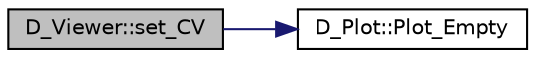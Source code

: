 digraph "D_Viewer::set_CV"
{
 // LATEX_PDF_SIZE
  edge [fontname="Helvetica",fontsize="10",labelfontname="Helvetica",labelfontsize="10"];
  node [fontname="Helvetica",fontsize="10",shape=record];
  rankdir="LR";
  Node1 [label="D_Viewer::set_CV",height=0.2,width=0.4,color="black", fillcolor="grey75", style="filled", fontcolor="black",tooltip=" "];
  Node1 -> Node2 [color="midnightblue",fontsize="10",style="solid"];
  Node2 [label="D_Plot::Plot_Empty",height=0.2,width=0.4,color="black", fillcolor="white", style="filled",URL="$class_d___plot.html#a682175dfee9f267ed24c754bf8b5d024",tooltip=" "];
}
